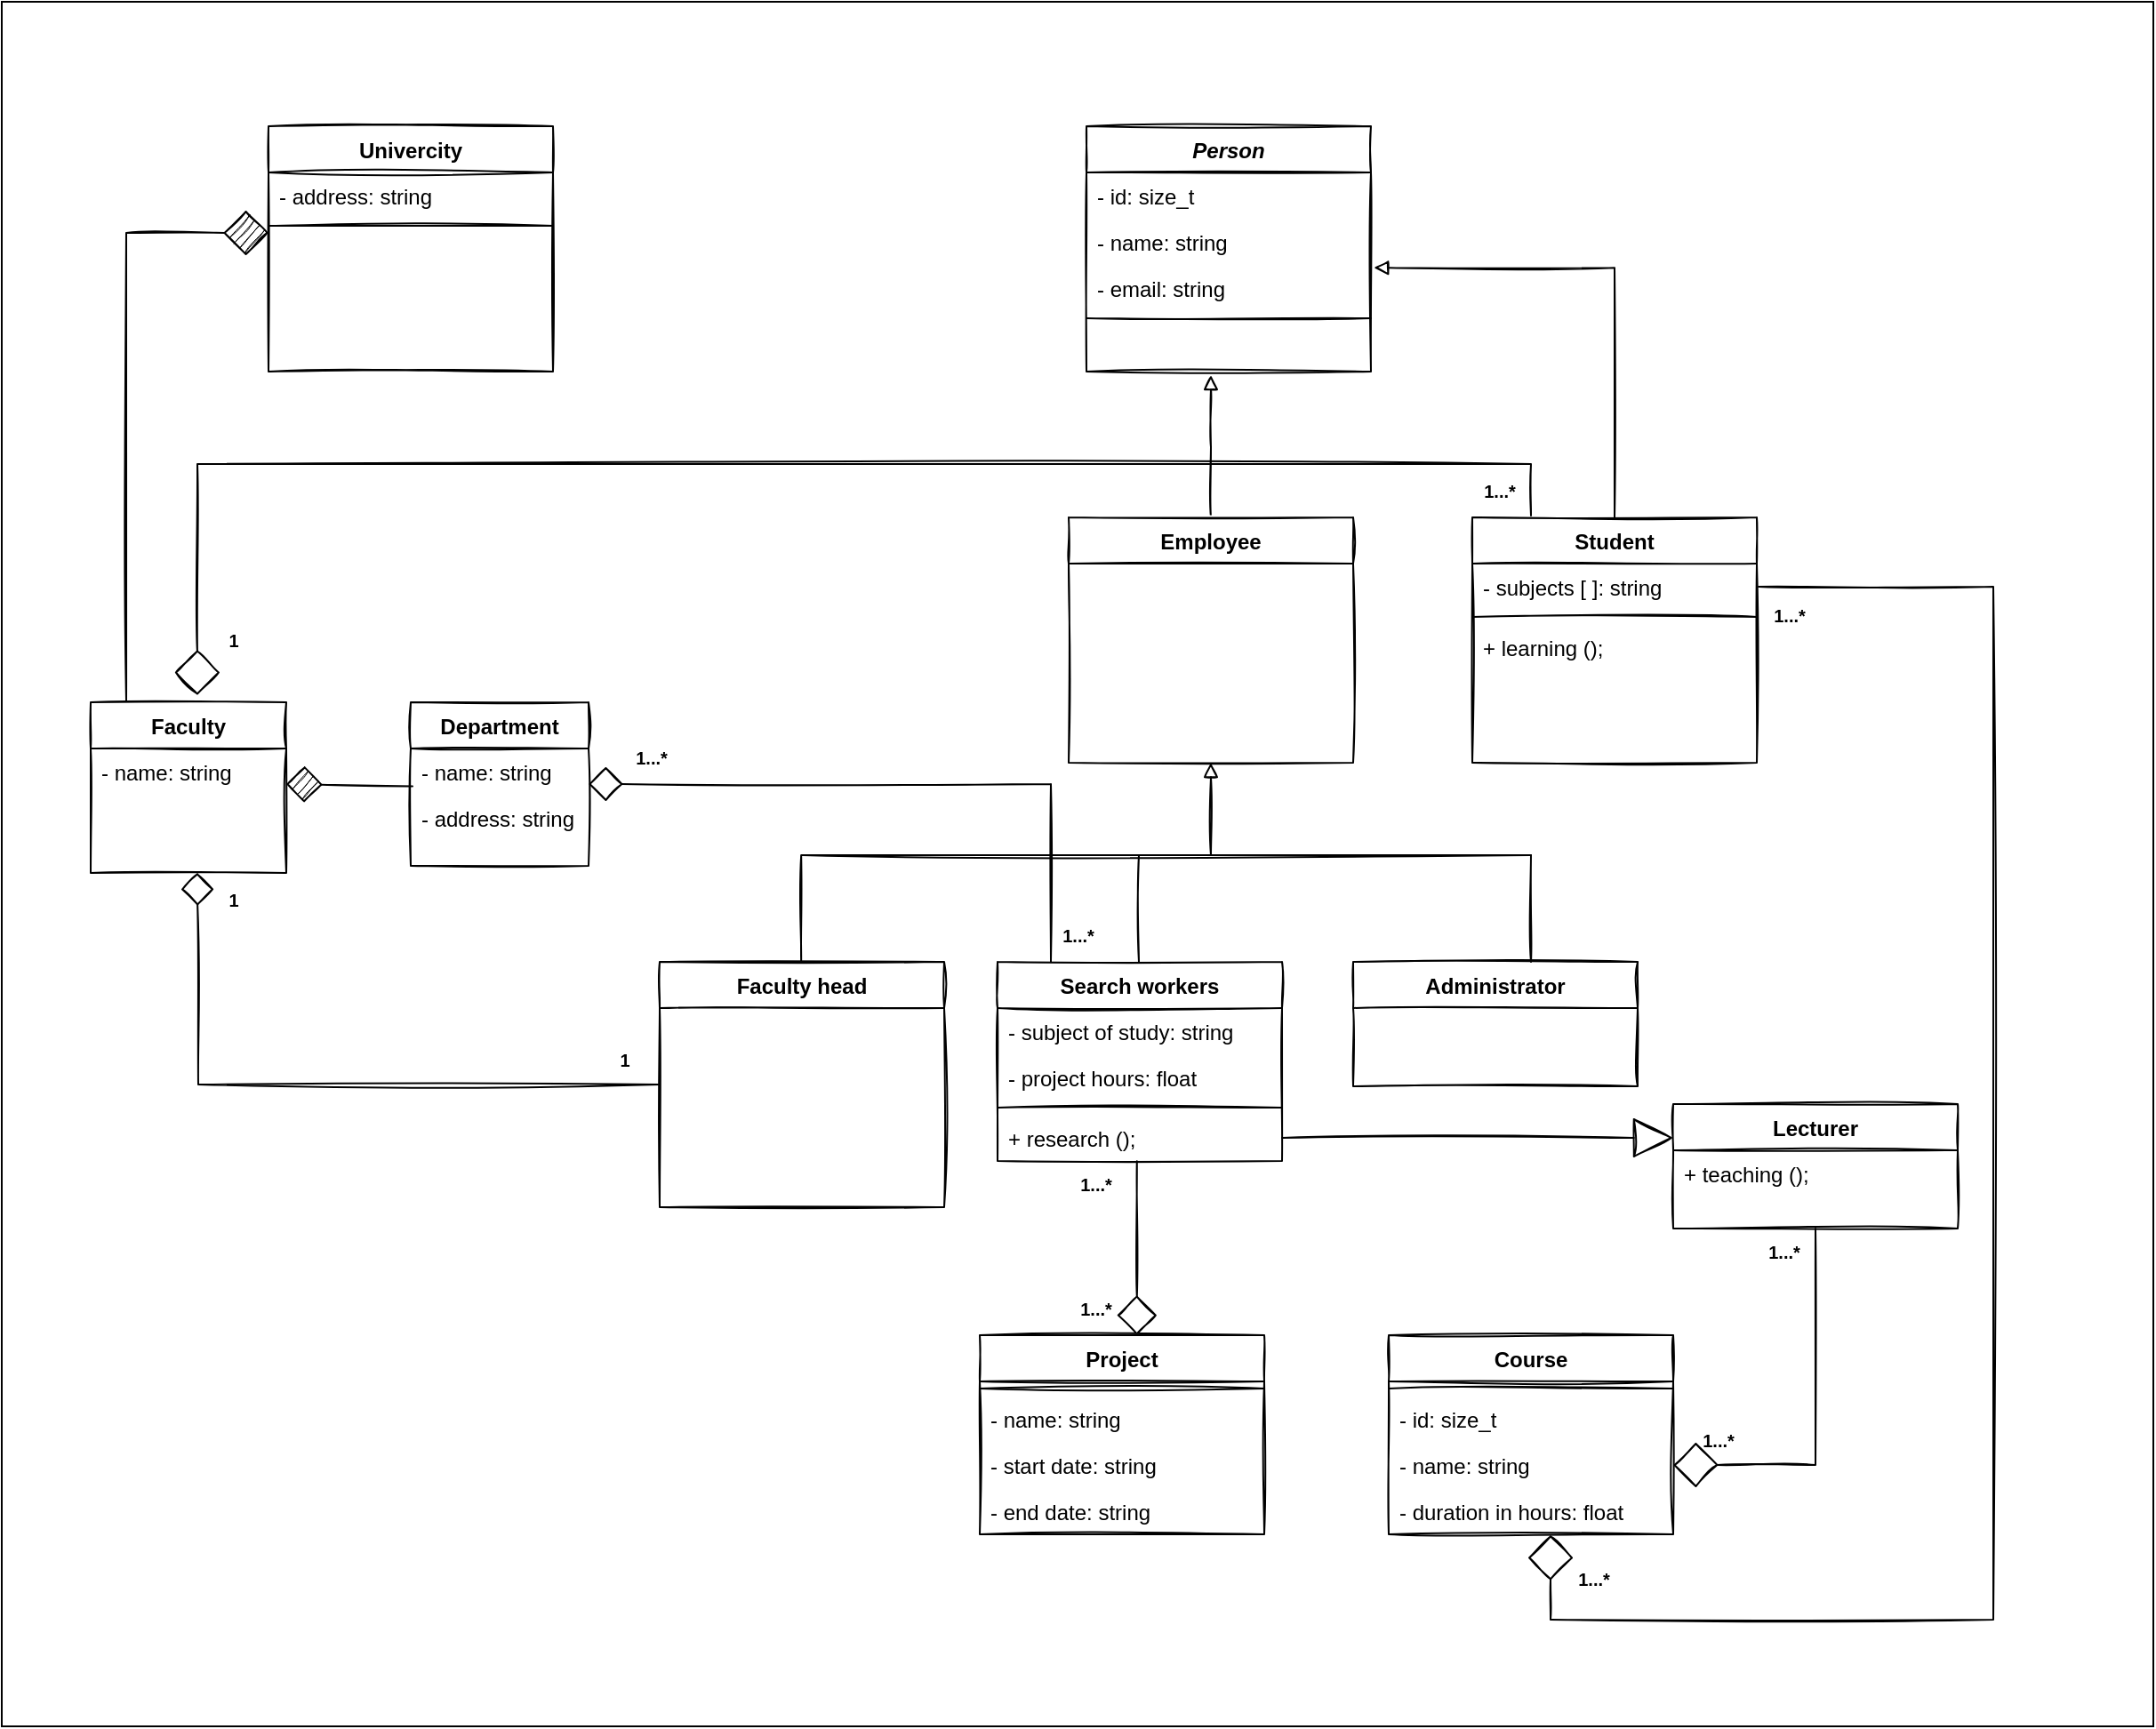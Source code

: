 <mxfile version="13.10.4" type="device"><diagram id="C5RBs43oDa-KdzZeNtuy" name="Page-1"><mxGraphModel dx="2076" dy="2265" grid="1" gridSize="10" guides="1" tooltips="1" connect="1" arrows="1" fold="1" page="1" pageScale="1" pageWidth="827" pageHeight="1169" math="0" shadow="0"><root><mxCell id="WIyWlLk6GJQsqaUBKTNV-0"/><mxCell id="WIyWlLk6GJQsqaUBKTNV-1" parent="WIyWlLk6GJQsqaUBKTNV-0"/><mxCell id="FxuWj9o45rZPPZ5HxgCf-127" value="" style="rounded=0;whiteSpace=wrap;html=1;shadow=0;glass=0;sketch=0;strokeWidth=1;" vertex="1" parent="WIyWlLk6GJQsqaUBKTNV-1"><mxGeometry y="-530" width="1210" height="970" as="geometry"/></mxCell><mxCell id="FxuWj9o45rZPPZ5HxgCf-95" style="edgeStyle=orthogonalEdgeStyle;rounded=0;sketch=1;orthogonalLoop=1;jettySize=auto;html=1;endArrow=block;endFill=0;" edge="1" parent="WIyWlLk6GJQsqaUBKTNV-1" source="zkfFHV4jXpPFQw0GAbJ--0"><mxGeometry relative="1" as="geometry"><mxPoint x="680" y="-320" as="targetPoint"/></mxGeometry></mxCell><mxCell id="zkfFHV4jXpPFQw0GAbJ--0" value="Employee" style="swimlane;fontStyle=1;align=center;verticalAlign=top;childLayout=stackLayout;horizontal=1;startSize=26;horizontalStack=0;resizeParent=1;resizeLast=0;collapsible=1;marginBottom=0;rounded=0;shadow=0;strokeWidth=1;sketch=1;" parent="WIyWlLk6GJQsqaUBKTNV-1" vertex="1"><mxGeometry x="600" y="-240" width="160" height="138" as="geometry"><mxRectangle x="230" y="140" width="160" height="26" as="alternateBounds"/></mxGeometry></mxCell><mxCell id="zkfFHV4jXpPFQw0GAbJ--6" value="Faculty head" style="swimlane;fontStyle=1;align=center;verticalAlign=top;childLayout=stackLayout;horizontal=1;startSize=26;horizontalStack=0;resizeParent=1;resizeLast=0;collapsible=1;marginBottom=0;rounded=0;shadow=0;strokeWidth=1;sketch=1;" parent="WIyWlLk6GJQsqaUBKTNV-1" vertex="1"><mxGeometry x="370" y="10" width="160" height="138" as="geometry"><mxRectangle x="120" y="360" width="160" height="26" as="alternateBounds"/></mxGeometry></mxCell><mxCell id="zkfFHV4jXpPFQw0GAbJ--13" value="Administrator" style="swimlane;fontStyle=1;align=center;verticalAlign=top;childLayout=stackLayout;horizontal=1;startSize=26;horizontalStack=0;resizeParent=1;resizeLast=0;collapsible=1;marginBottom=0;rounded=0;shadow=0;strokeWidth=1;sketch=1;" parent="WIyWlLk6GJQsqaUBKTNV-1" vertex="1"><mxGeometry x="760" y="10" width="160" height="70" as="geometry"><mxRectangle x="340" y="380" width="170" height="26" as="alternateBounds"/></mxGeometry></mxCell><mxCell id="FxuWj9o45rZPPZ5HxgCf-96" style="edgeStyle=orthogonalEdgeStyle;rounded=0;sketch=1;orthogonalLoop=1;jettySize=auto;html=1;entryX=1.01;entryY=0.062;entryDx=0;entryDy=0;entryPerimeter=0;endArrow=block;endFill=0;" edge="1" parent="WIyWlLk6GJQsqaUBKTNV-1" source="FxuWj9o45rZPPZ5HxgCf-0" target="FxuWj9o45rZPPZ5HxgCf-93"><mxGeometry relative="1" as="geometry"/></mxCell><mxCell id="FxuWj9o45rZPPZ5HxgCf-113" style="edgeStyle=orthogonalEdgeStyle;rounded=0;sketch=1;jumpSize=10;orthogonalLoop=1;jettySize=auto;html=1;startArrow=none;startFill=0;startSize=20;sourcePerimeterSpacing=1;endArrow=diamond;endFill=0;endSize=23;targetPerimeterSpacing=0;strokeColor=#000000;strokeWidth=1;entryX=0.545;entryY=-0.042;entryDx=0;entryDy=0;entryPerimeter=0;" edge="1" parent="WIyWlLk6GJQsqaUBKTNV-1" source="FxuWj9o45rZPPZ5HxgCf-0" target="FxuWj9o45rZPPZ5HxgCf-106"><mxGeometry relative="1" as="geometry"><mxPoint x="110" y="-171" as="targetPoint"/><Array as="points"><mxPoint x="860" y="-270"/><mxPoint x="110" y="-270"/></Array></mxGeometry></mxCell><mxCell id="FxuWj9o45rZPPZ5HxgCf-0" value="Student" style="swimlane;fontStyle=1;align=center;verticalAlign=top;childLayout=stackLayout;horizontal=1;startSize=26;horizontalStack=0;resizeParent=1;resizeLast=0;collapsible=1;marginBottom=0;rounded=0;shadow=0;strokeWidth=1;sketch=1;" vertex="1" parent="WIyWlLk6GJQsqaUBKTNV-1"><mxGeometry x="827" y="-240" width="160" height="138" as="geometry"><mxRectangle x="120" y="360" width="160" height="26" as="alternateBounds"/></mxGeometry></mxCell><mxCell id="FxuWj9o45rZPPZ5HxgCf-111" value="- subjects [ ]: string" style="text;align=left;verticalAlign=top;spacingLeft=4;spacingRight=4;overflow=hidden;rotatable=0;points=[[0,0.5],[1,0.5]];portConstraint=eastwest;rounded=0;shadow=0;html=0;" vertex="1" parent="FxuWj9o45rZPPZ5HxgCf-0"><mxGeometry y="26" width="160" height="26" as="geometry"/></mxCell><mxCell id="FxuWj9o45rZPPZ5HxgCf-112" value="" style="line;html=1;strokeWidth=1;align=left;verticalAlign=middle;spacingTop=-1;spacingLeft=3;spacingRight=3;rotatable=0;labelPosition=right;points=[];portConstraint=eastwest;sketch=1;" vertex="1" parent="FxuWj9o45rZPPZ5HxgCf-0"><mxGeometry y="52" width="160" height="8" as="geometry"/></mxCell><mxCell id="FxuWj9o45rZPPZ5HxgCf-77" value="+ learning ();" style="text;align=left;verticalAlign=top;spacingLeft=4;spacingRight=4;overflow=hidden;rotatable=0;points=[[0,0.5],[1,0.5]];portConstraint=eastwest;rounded=0;shadow=0;html=0;" vertex="1" parent="FxuWj9o45rZPPZ5HxgCf-0"><mxGeometry y="60" width="160" height="26" as="geometry"/></mxCell><mxCell id="FxuWj9o45rZPPZ5HxgCf-45" style="edgeStyle=orthogonalEdgeStyle;rounded=0;sketch=1;orthogonalLoop=1;jettySize=auto;html=1;endArrow=diamond;endFill=0;entryX=1;entryY=0.5;entryDx=0;entryDy=0;startSize=12;endSize=17;" edge="1" parent="WIyWlLk6GJQsqaUBKTNV-1" source="FxuWj9o45rZPPZ5HxgCf-5"><mxGeometry relative="1" as="geometry"><mxPoint x="330" y="-90.0" as="targetPoint"/><Array as="points"><mxPoint x="590" y="-90"/></Array></mxGeometry></mxCell><mxCell id="FxuWj9o45rZPPZ5HxgCf-56" style="edgeStyle=orthogonalEdgeStyle;rounded=0;sketch=1;orthogonalLoop=1;jettySize=auto;html=1;endArrow=diamond;endFill=0;startArrow=none;startFill=0;sourcePerimeterSpacing=1;targetPerimeterSpacing=0;startSize=16;exitX=0.49;exitY=1.007;exitDx=0;exitDy=0;exitPerimeter=0;endSize=20;" edge="1" parent="WIyWlLk6GJQsqaUBKTNV-1" source="FxuWj9o45rZPPZ5HxgCf-40" target="FxuWj9o45rZPPZ5HxgCf-48"><mxGeometry relative="1" as="geometry"><mxPoint x="638" y="140" as="sourcePoint"/><mxPoint x="638" y="200" as="targetPoint"/><Array as="points"><mxPoint x="638" y="122"/><mxPoint x="638" y="122"/></Array></mxGeometry></mxCell><mxCell id="FxuWj9o45rZPPZ5HxgCf-5" value="Search workers" style="swimlane;fontStyle=1;align=center;verticalAlign=top;childLayout=stackLayout;horizontal=1;startSize=26;horizontalStack=0;resizeParent=1;resizeLast=0;collapsible=1;marginBottom=0;rounded=0;shadow=0;strokeWidth=1;sketch=1;" vertex="1" parent="WIyWlLk6GJQsqaUBKTNV-1"><mxGeometry x="560" y="10" width="160" height="112" as="geometry"><mxRectangle x="340" y="380" width="170" height="26" as="alternateBounds"/></mxGeometry></mxCell><mxCell id="FxuWj9o45rZPPZ5HxgCf-39" value="- subject of study: string" style="text;align=left;verticalAlign=top;spacingLeft=4;spacingRight=4;overflow=hidden;rotatable=0;points=[[0,0.5],[1,0.5]];portConstraint=eastwest;" vertex="1" parent="FxuWj9o45rZPPZ5HxgCf-5"><mxGeometry y="26" width="160" height="26" as="geometry"/></mxCell><mxCell id="FxuWj9o45rZPPZ5HxgCf-50" value="- project hours: float" style="text;align=left;verticalAlign=top;spacingLeft=4;spacingRight=4;overflow=hidden;rotatable=0;points=[[0,0.5],[1,0.5]];portConstraint=eastwest;" vertex="1" parent="FxuWj9o45rZPPZ5HxgCf-5"><mxGeometry y="52" width="160" height="26" as="geometry"/></mxCell><mxCell id="FxuWj9o45rZPPZ5HxgCf-7" value="" style="line;html=1;strokeWidth=1;align=left;verticalAlign=middle;spacingTop=-1;spacingLeft=3;spacingRight=3;rotatable=0;labelPosition=right;points=[];portConstraint=eastwest;sketch=1;" vertex="1" parent="FxuWj9o45rZPPZ5HxgCf-5"><mxGeometry y="78" width="160" height="8" as="geometry"/></mxCell><mxCell id="FxuWj9o45rZPPZ5HxgCf-40" value="+ research ();" style="text;align=left;verticalAlign=top;spacingLeft=4;spacingRight=4;overflow=hidden;rotatable=0;points=[[0,0.5],[1,0.5]];portConstraint=eastwest;" vertex="1" parent="FxuWj9o45rZPPZ5HxgCf-5"><mxGeometry y="86" width="160" height="26" as="geometry"/></mxCell><mxCell id="FxuWj9o45rZPPZ5HxgCf-12" value="" style="endArrow=diamond;html=1;sketch=1;endFill=1;strokeWidth=1;startArrow=none;startFill=0;endSize=18;startSize=14;targetPerimeterSpacing=7;sourcePerimeterSpacing=6;exitX=0.01;exitY=0.817;exitDx=0;exitDy=0;jumpSize=10;exitPerimeter=0;" edge="1" parent="WIyWlLk6GJQsqaUBKTNV-1" source="FxuWj9o45rZPPZ5HxgCf-104"><mxGeometry width="50" height="50" relative="1" as="geometry"><mxPoint x="225" y="-89" as="sourcePoint"/><mxPoint x="160" y="-90.0" as="targetPoint"/></mxGeometry></mxCell><mxCell id="FxuWj9o45rZPPZ5HxgCf-18" value="" style="endArrow=none;html=1;endFill=0;sketch=1;" edge="1" parent="WIyWlLk6GJQsqaUBKTNV-1"><mxGeometry width="50" height="50" relative="1" as="geometry"><mxPoint x="860" y="10" as="sourcePoint"/><mxPoint x="860" y="-50" as="targetPoint"/></mxGeometry></mxCell><mxCell id="FxuWj9o45rZPPZ5HxgCf-20" value="" style="endArrow=none;html=1;exitX=0.5;exitY=0;exitDx=0;exitDy=0;endFill=0;sketch=1;" edge="1" parent="WIyWlLk6GJQsqaUBKTNV-1"><mxGeometry width="50" height="50" relative="1" as="geometry"><mxPoint x="449.58" y="10" as="sourcePoint"/><mxPoint x="449.58" y="-50" as="targetPoint"/></mxGeometry></mxCell><mxCell id="FxuWj9o45rZPPZ5HxgCf-21" value="" style="endArrow=block;html=1;endFill=0;entryX=0.5;entryY=1;entryDx=0;entryDy=0;sketch=1;" edge="1" parent="WIyWlLk6GJQsqaUBKTNV-1" target="zkfFHV4jXpPFQw0GAbJ--0"><mxGeometry width="50" height="50" relative="1" as="geometry"><mxPoint x="680" y="-50" as="sourcePoint"/><mxPoint x="679.58" y="-50" as="targetPoint"/></mxGeometry></mxCell><mxCell id="FxuWj9o45rZPPZ5HxgCf-22" value="" style="endArrow=none;html=1;endFill=0;sketch=1;" edge="1" parent="WIyWlLk6GJQsqaUBKTNV-1"><mxGeometry width="50" height="50" relative="1" as="geometry"><mxPoint x="450" y="-50" as="sourcePoint"/><mxPoint x="860" y="-50" as="targetPoint"/></mxGeometry></mxCell><mxCell id="FxuWj9o45rZPPZ5HxgCf-35" style="edgeStyle=orthogonalEdgeStyle;rounded=0;sketch=1;orthogonalLoop=1;jettySize=auto;html=1;endArrow=diamond;endFill=0;endSize=16;startSize=9;exitX=0;exitY=0.5;exitDx=0;exitDy=0;" edge="1" parent="WIyWlLk6GJQsqaUBKTNV-1" source="zkfFHV4jXpPFQw0GAbJ--6"><mxGeometry relative="1" as="geometry"><mxPoint x="210" y="81.761" as="sourcePoint"/><mxPoint x="110" y="-40" as="targetPoint"/></mxGeometry></mxCell><mxCell id="FxuWj9o45rZPPZ5HxgCf-37" value="&lt;h5&gt;&lt;font style=&quot;font-size: 10px&quot;&gt;1&lt;/font&gt;&lt;/h5&gt;" style="text;html=1;align=center;verticalAlign=middle;resizable=0;points=[];autosize=1;strokeWidth=1;" vertex="1" parent="WIyWlLk6GJQsqaUBKTNV-1"><mxGeometry x="340" y="40" width="20" height="50" as="geometry"/></mxCell><mxCell id="FxuWj9o45rZPPZ5HxgCf-46" value="&lt;h5&gt;&lt;font style=&quot;font-size: 10px&quot;&gt;1...*&lt;/font&gt;&lt;/h5&gt;" style="text;html=1;align=center;verticalAlign=middle;resizable=0;points=[];autosize=1;" vertex="1" parent="WIyWlLk6GJQsqaUBKTNV-1"><mxGeometry x="590" y="-30" width="30" height="50" as="geometry"/></mxCell><mxCell id="FxuWj9o45rZPPZ5HxgCf-48" value="Project" style="swimlane;fontStyle=1;align=center;verticalAlign=top;childLayout=stackLayout;horizontal=1;startSize=26;horizontalStack=0;resizeParent=1;resizeLast=0;collapsible=1;marginBottom=0;rounded=0;shadow=0;strokeWidth=1;sketch=1;" vertex="1" parent="WIyWlLk6GJQsqaUBKTNV-1"><mxGeometry x="550" y="220" width="160" height="112" as="geometry"><mxRectangle x="340" y="380" width="170" height="26" as="alternateBounds"/></mxGeometry></mxCell><mxCell id="FxuWj9o45rZPPZ5HxgCf-49" value="" style="line;html=1;strokeWidth=1;align=left;verticalAlign=middle;spacingTop=-1;spacingLeft=3;spacingRight=3;rotatable=0;labelPosition=right;points=[];portConstraint=eastwest;sketch=1;" vertex="1" parent="FxuWj9o45rZPPZ5HxgCf-48"><mxGeometry y="26" width="160" height="8" as="geometry"/></mxCell><mxCell id="FxuWj9o45rZPPZ5HxgCf-51" value="- name: string" style="text;align=left;verticalAlign=top;spacingLeft=4;spacingRight=4;overflow=hidden;rotatable=0;points=[[0,0.5],[1,0.5]];portConstraint=eastwest;rounded=0;shadow=0;html=0;" vertex="1" parent="FxuWj9o45rZPPZ5HxgCf-48"><mxGeometry y="34" width="160" height="26" as="geometry"/></mxCell><mxCell id="FxuWj9o45rZPPZ5HxgCf-52" value="- start date: string" style="text;align=left;verticalAlign=top;spacingLeft=4;spacingRight=4;overflow=hidden;rotatable=0;points=[[0,0.5],[1,0.5]];portConstraint=eastwest;rounded=0;shadow=0;html=0;" vertex="1" parent="FxuWj9o45rZPPZ5HxgCf-48"><mxGeometry y="60" width="160" height="26" as="geometry"/></mxCell><mxCell id="FxuWj9o45rZPPZ5HxgCf-53" value="- end date: string" style="text;align=left;verticalAlign=top;spacingLeft=4;spacingRight=4;overflow=hidden;rotatable=0;points=[[0,0.5],[1,0.5]];portConstraint=eastwest;rounded=0;shadow=0;html=0;" vertex="1" parent="FxuWj9o45rZPPZ5HxgCf-48"><mxGeometry y="86" width="160" height="26" as="geometry"/></mxCell><mxCell id="FxuWj9o45rZPPZ5HxgCf-57" value="&lt;h5&gt;&lt;font style=&quot;font-size: 10px&quot;&gt;1...*&lt;/font&gt;&lt;/h5&gt;" style="text;html=1;align=center;verticalAlign=middle;resizable=0;points=[];autosize=1;" vertex="1" parent="WIyWlLk6GJQsqaUBKTNV-1"><mxGeometry x="600" y="110" width="30" height="50" as="geometry"/></mxCell><mxCell id="FxuWj9o45rZPPZ5HxgCf-58" value="&lt;h5&gt;&lt;font style=&quot;font-size: 10px&quot;&gt;1...*&lt;/font&gt;&lt;/h5&gt;" style="text;html=1;align=center;verticalAlign=middle;resizable=0;points=[];autosize=1;" vertex="1" parent="WIyWlLk6GJQsqaUBKTNV-1"><mxGeometry x="600" y="180" width="30" height="50" as="geometry"/></mxCell><mxCell id="FxuWj9o45rZPPZ5HxgCf-73" style="edgeStyle=orthogonalEdgeStyle;rounded=0;sketch=1;orthogonalLoop=1;jettySize=auto;html=1;entryX=1;entryY=0.5;entryDx=0;entryDy=0;endArrow=diamond;endFill=0;startArrow=none;startFill=0;startSize=20;endSize=23;" edge="1" parent="WIyWlLk6GJQsqaUBKTNV-1" source="FxuWj9o45rZPPZ5HxgCf-59" target="FxuWj9o45rZPPZ5HxgCf-65"><mxGeometry relative="1" as="geometry"/></mxCell><mxCell id="FxuWj9o45rZPPZ5HxgCf-97" style="edgeStyle=orthogonalEdgeStyle;rounded=0;sketch=1;orthogonalLoop=1;jettySize=auto;html=1;endArrow=none;endFill=0;startSize=20;endSize=22;startArrow=block;startFill=0;" edge="1" parent="WIyWlLk6GJQsqaUBKTNV-1" target="FxuWj9o45rZPPZ5HxgCf-40"><mxGeometry relative="1" as="geometry"><mxPoint x="690" y="125.0" as="targetPoint"/><mxPoint x="940" y="109" as="sourcePoint"/><Array as="points"><mxPoint x="720" y="109"/><mxPoint x="720" y="109"/></Array></mxGeometry></mxCell><mxCell id="FxuWj9o45rZPPZ5HxgCf-59" value="Lecturer" style="swimlane;fontStyle=1;align=center;verticalAlign=top;childLayout=stackLayout;horizontal=1;startSize=26;horizontalStack=0;resizeParent=1;resizeLast=0;collapsible=1;marginBottom=0;rounded=0;shadow=0;strokeWidth=1;sketch=1;" vertex="1" parent="WIyWlLk6GJQsqaUBKTNV-1"><mxGeometry x="940" y="90" width="160" height="70" as="geometry"><mxRectangle x="340" y="380" width="170" height="26" as="alternateBounds"/></mxGeometry></mxCell><mxCell id="FxuWj9o45rZPPZ5HxgCf-76" value="+ teaching ();" style="text;align=left;verticalAlign=top;spacingLeft=4;spacingRight=4;overflow=hidden;rotatable=0;points=[[0,0.5],[1,0.5]];portConstraint=eastwest;rounded=0;shadow=0;html=0;" vertex="1" parent="FxuWj9o45rZPPZ5HxgCf-59"><mxGeometry y="26" width="160" height="26" as="geometry"/></mxCell><mxCell id="FxuWj9o45rZPPZ5HxgCf-62" value="Course" style="swimlane;fontStyle=1;align=center;verticalAlign=top;childLayout=stackLayout;horizontal=1;startSize=26;horizontalStack=0;resizeParent=1;resizeLast=0;collapsible=1;marginBottom=0;rounded=0;shadow=0;strokeWidth=1;sketch=1;" vertex="1" parent="WIyWlLk6GJQsqaUBKTNV-1"><mxGeometry x="780" y="220" width="160" height="112" as="geometry"><mxRectangle x="340" y="380" width="170" height="26" as="alternateBounds"/></mxGeometry></mxCell><mxCell id="FxuWj9o45rZPPZ5HxgCf-63" value="" style="line;html=1;strokeWidth=1;align=left;verticalAlign=middle;spacingTop=-1;spacingLeft=3;spacingRight=3;rotatable=0;labelPosition=right;points=[];portConstraint=eastwest;sketch=1;" vertex="1" parent="FxuWj9o45rZPPZ5HxgCf-62"><mxGeometry y="26" width="160" height="8" as="geometry"/></mxCell><mxCell id="FxuWj9o45rZPPZ5HxgCf-64" value="- id: size_t" style="text;align=left;verticalAlign=top;spacingLeft=4;spacingRight=4;overflow=hidden;rotatable=0;points=[[0,0.5],[1,0.5]];portConstraint=eastwest;rounded=0;shadow=0;html=0;" vertex="1" parent="FxuWj9o45rZPPZ5HxgCf-62"><mxGeometry y="34" width="160" height="26" as="geometry"/></mxCell><mxCell id="FxuWj9o45rZPPZ5HxgCf-65" value="- name: string" style="text;align=left;verticalAlign=top;spacingLeft=4;spacingRight=4;overflow=hidden;rotatable=0;points=[[0,0.5],[1,0.5]];portConstraint=eastwest;rounded=0;shadow=0;html=0;" vertex="1" parent="FxuWj9o45rZPPZ5HxgCf-62"><mxGeometry y="60" width="160" height="26" as="geometry"/></mxCell><mxCell id="FxuWj9o45rZPPZ5HxgCf-66" value="- duration in hours: float" style="text;align=left;verticalAlign=top;spacingLeft=4;spacingRight=4;overflow=hidden;rotatable=0;points=[[0,0.5],[1,0.5]];portConstraint=eastwest;rounded=0;shadow=0;html=0;" vertex="1" parent="FxuWj9o45rZPPZ5HxgCf-62"><mxGeometry y="86" width="160" height="26" as="geometry"/></mxCell><mxCell id="FxuWj9o45rZPPZ5HxgCf-74" value="&lt;h5&gt;&lt;font style=&quot;font-size: 10px&quot;&gt;1...*&lt;/font&gt;&lt;/h5&gt;" style="text;html=1;align=center;verticalAlign=middle;resizable=0;points=[];autosize=1;" vertex="1" parent="WIyWlLk6GJQsqaUBKTNV-1"><mxGeometry x="950" y="254" width="30" height="50" as="geometry"/></mxCell><mxCell id="FxuWj9o45rZPPZ5HxgCf-75" value="&lt;h5&gt;&lt;font style=&quot;font-size: 10px&quot;&gt;1...*&lt;/font&gt;&lt;/h5&gt;" style="text;html=1;align=center;verticalAlign=middle;resizable=0;points=[];autosize=1;" vertex="1" parent="WIyWlLk6GJQsqaUBKTNV-1"><mxGeometry x="987" y="148" width="30" height="50" as="geometry"/></mxCell><mxCell id="FxuWj9o45rZPPZ5HxgCf-90" value="Person" style="swimlane;fontStyle=3;align=center;verticalAlign=top;childLayout=stackLayout;horizontal=1;startSize=26;horizontalStack=0;resizeParent=1;resizeLast=0;collapsible=1;marginBottom=0;rounded=0;shadow=0;strokeWidth=1;sketch=1;" vertex="1" parent="WIyWlLk6GJQsqaUBKTNV-1"><mxGeometry x="610" y="-460" width="160" height="138" as="geometry"><mxRectangle x="230" y="140" width="160" height="26" as="alternateBounds"/></mxGeometry></mxCell><mxCell id="FxuWj9o45rZPPZ5HxgCf-91" value="- id: size_t" style="text;align=left;verticalAlign=top;spacingLeft=4;spacingRight=4;overflow=hidden;rotatable=0;points=[[0,0.5],[1,0.5]];portConstraint=eastwest;" vertex="1" parent="FxuWj9o45rZPPZ5HxgCf-90"><mxGeometry y="26" width="160" height="26" as="geometry"/></mxCell><mxCell id="FxuWj9o45rZPPZ5HxgCf-92" value="- name: string" style="text;align=left;verticalAlign=top;spacingLeft=4;spacingRight=4;overflow=hidden;rotatable=0;points=[[0,0.5],[1,0.5]];portConstraint=eastwest;rounded=0;shadow=0;html=0;" vertex="1" parent="FxuWj9o45rZPPZ5HxgCf-90"><mxGeometry y="52" width="160" height="26" as="geometry"/></mxCell><mxCell id="FxuWj9o45rZPPZ5HxgCf-93" value="- email: string" style="text;align=left;verticalAlign=top;spacingLeft=4;spacingRight=4;overflow=hidden;rotatable=0;points=[[0,0.5],[1,0.5]];portConstraint=eastwest;rounded=0;shadow=0;html=0;" vertex="1" parent="FxuWj9o45rZPPZ5HxgCf-90"><mxGeometry y="78" width="160" height="26" as="geometry"/></mxCell><mxCell id="FxuWj9o45rZPPZ5HxgCf-94" value="" style="line;html=1;strokeWidth=1;align=left;verticalAlign=middle;spacingTop=-1;spacingLeft=3;spacingRight=3;rotatable=0;labelPosition=right;points=[];portConstraint=eastwest;sketch=1;" vertex="1" parent="FxuWj9o45rZPPZ5HxgCf-90"><mxGeometry y="104" width="160" height="8" as="geometry"/></mxCell><mxCell id="FxuWj9o45rZPPZ5HxgCf-99" value="" style="endArrow=none;html=1;endFill=0;sketch=1;" edge="1" parent="WIyWlLk6GJQsqaUBKTNV-1"><mxGeometry width="50" height="50" relative="1" as="geometry"><mxPoint x="639.5" y="10" as="sourcePoint"/><mxPoint x="639.5" y="-50" as="targetPoint"/></mxGeometry></mxCell><mxCell id="FxuWj9o45rZPPZ5HxgCf-102" value="&lt;h5&gt;&lt;font style=&quot;font-size: 10px&quot;&gt;1&lt;/font&gt;&lt;/h5&gt;" style="text;html=1;align=center;verticalAlign=middle;resizable=0;points=[];autosize=1;strokeWidth=1;" vertex="1" parent="WIyWlLk6GJQsqaUBKTNV-1"><mxGeometry x="120" y="-50" width="20" height="50" as="geometry"/></mxCell><mxCell id="FxuWj9o45rZPPZ5HxgCf-103" value="Department" style="swimlane;fontStyle=1;align=center;verticalAlign=top;childLayout=stackLayout;horizontal=1;startSize=26;horizontalStack=0;resizeParent=1;resizeLast=0;collapsible=1;marginBottom=0;rounded=0;shadow=0;strokeWidth=1;sketch=1;" vertex="1" parent="WIyWlLk6GJQsqaUBKTNV-1"><mxGeometry x="230" y="-136" width="100" height="92" as="geometry"><mxRectangle x="340" y="380" width="170" height="26" as="alternateBounds"/></mxGeometry></mxCell><mxCell id="FxuWj9o45rZPPZ5HxgCf-104" value="- name: string" style="text;align=left;verticalAlign=top;spacingLeft=4;spacingRight=4;overflow=hidden;rotatable=0;points=[[0,0.5],[1,0.5]];portConstraint=eastwest;rounded=0;shadow=0;html=0;" vertex="1" parent="FxuWj9o45rZPPZ5HxgCf-103"><mxGeometry y="26" width="100" height="26" as="geometry"/></mxCell><mxCell id="FxuWj9o45rZPPZ5HxgCf-105" value="- address: string" style="text;align=left;verticalAlign=top;spacingLeft=4;spacingRight=4;overflow=hidden;rotatable=0;points=[[0,0.5],[1,0.5]];portConstraint=eastwest;rounded=0;shadow=0;html=0;" vertex="1" parent="FxuWj9o45rZPPZ5HxgCf-103"><mxGeometry y="52" width="100" height="26" as="geometry"/></mxCell><mxCell id="FxuWj9o45rZPPZ5HxgCf-121" style="edgeStyle=orthogonalEdgeStyle;rounded=0;sketch=1;jumpSize=10;orthogonalLoop=1;jettySize=auto;html=1;startArrow=none;startFill=0;startSize=20;sourcePerimeterSpacing=1;endArrow=diamond;endFill=1;endSize=23;targetPerimeterSpacing=0;strokeColor=#000000;strokeWidth=1;" edge="1" parent="WIyWlLk6GJQsqaUBKTNV-1" source="FxuWj9o45rZPPZ5HxgCf-106"><mxGeometry relative="1" as="geometry"><mxPoint x="150" y="-400" as="targetPoint"/><Array as="points"><mxPoint x="70" y="-400"/></Array></mxGeometry></mxCell><mxCell id="FxuWj9o45rZPPZ5HxgCf-106" value="Faculty" style="swimlane;fontStyle=1;align=center;verticalAlign=top;childLayout=stackLayout;horizontal=1;startSize=26;horizontalStack=0;resizeParent=1;resizeLast=0;collapsible=1;marginBottom=0;rounded=0;shadow=0;strokeWidth=1;sketch=1;" vertex="1" parent="WIyWlLk6GJQsqaUBKTNV-1"><mxGeometry x="50" y="-136" width="110" height="96" as="geometry"><mxRectangle x="340" y="380" width="170" height="26" as="alternateBounds"/></mxGeometry></mxCell><mxCell id="FxuWj9o45rZPPZ5HxgCf-108" value="- name: string" style="text;align=left;verticalAlign=top;spacingLeft=4;spacingRight=4;overflow=hidden;rotatable=0;points=[[0,0.5],[1,0.5]];portConstraint=eastwest;rounded=0;shadow=0;html=0;" vertex="1" parent="FxuWj9o45rZPPZ5HxgCf-106"><mxGeometry y="26" width="110" height="26" as="geometry"/></mxCell><mxCell id="FxuWj9o45rZPPZ5HxgCf-109" value="&lt;h5&gt;&lt;font style=&quot;font-size: 10px&quot;&gt;1...*&lt;/font&gt;&lt;/h5&gt;" style="text;html=1;align=center;verticalAlign=middle;resizable=0;points=[];autosize=1;" vertex="1" parent="WIyWlLk6GJQsqaUBKTNV-1"><mxGeometry x="350" y="-130" width="30" height="50" as="geometry"/></mxCell><mxCell id="FxuWj9o45rZPPZ5HxgCf-114" value="&lt;h5&gt;&lt;font style=&quot;font-size: 10px&quot;&gt;1...*&lt;/font&gt;&lt;/h5&gt;" style="text;html=1;align=center;verticalAlign=middle;resizable=0;points=[];autosize=1;" vertex="1" parent="WIyWlLk6GJQsqaUBKTNV-1"><mxGeometry x="827" y="-280" width="30" height="50" as="geometry"/></mxCell><mxCell id="FxuWj9o45rZPPZ5HxgCf-115" value="&lt;h5&gt;&lt;font style=&quot;font-size: 10px&quot;&gt;1&lt;/font&gt;&lt;/h5&gt;" style="text;html=1;align=center;verticalAlign=middle;resizable=0;points=[];autosize=1;strokeWidth=1;" vertex="1" parent="WIyWlLk6GJQsqaUBKTNV-1"><mxGeometry x="120" y="-196" width="20" height="50" as="geometry"/></mxCell><mxCell id="FxuWj9o45rZPPZ5HxgCf-116" value="Univercity" style="swimlane;fontStyle=1;align=center;verticalAlign=top;childLayout=stackLayout;horizontal=1;startSize=26;horizontalStack=0;resizeParent=1;resizeLast=0;collapsible=1;marginBottom=0;rounded=0;shadow=0;strokeWidth=1;sketch=1;" vertex="1" parent="WIyWlLk6GJQsqaUBKTNV-1"><mxGeometry x="150" y="-460" width="160" height="138" as="geometry"><mxRectangle x="230" y="140" width="160" height="26" as="alternateBounds"/></mxGeometry></mxCell><mxCell id="FxuWj9o45rZPPZ5HxgCf-118" value="- address: string" style="text;align=left;verticalAlign=top;spacingLeft=4;spacingRight=4;overflow=hidden;rotatable=0;points=[[0,0.5],[1,0.5]];portConstraint=eastwest;rounded=0;shadow=0;html=0;" vertex="1" parent="FxuWj9o45rZPPZ5HxgCf-116"><mxGeometry y="26" width="160" height="26" as="geometry"/></mxCell><mxCell id="FxuWj9o45rZPPZ5HxgCf-120" value="" style="line;html=1;strokeWidth=1;align=left;verticalAlign=middle;spacingTop=-1;spacingLeft=3;spacingRight=3;rotatable=0;labelPosition=right;points=[];portConstraint=eastwest;sketch=1;" vertex="1" parent="FxuWj9o45rZPPZ5HxgCf-116"><mxGeometry y="52" width="160" height="8" as="geometry"/></mxCell><mxCell id="FxuWj9o45rZPPZ5HxgCf-122" style="edgeStyle=orthogonalEdgeStyle;rounded=0;sketch=1;jumpSize=10;orthogonalLoop=1;jettySize=auto;html=1;startArrow=none;startFill=0;startSize=20;sourcePerimeterSpacing=1;endArrow=diamond;endFill=0;endSize=23;targetPerimeterSpacing=0;strokeColor=#000000;strokeWidth=1;entryX=0.569;entryY=1.019;entryDx=0;entryDy=0;entryPerimeter=0;" edge="1" parent="WIyWlLk6GJQsqaUBKTNV-1" source="FxuWj9o45rZPPZ5HxgCf-111" target="FxuWj9o45rZPPZ5HxgCf-66"><mxGeometry relative="1" as="geometry"><mxPoint x="870" y="432" as="targetPoint"/><Array as="points"><mxPoint x="1120" y="-201"/><mxPoint x="1120" y="380"/><mxPoint x="871" y="380"/></Array></mxGeometry></mxCell><mxCell id="FxuWj9o45rZPPZ5HxgCf-124" value="&lt;h5&gt;&lt;font style=&quot;font-size: 10px&quot;&gt;1...*&lt;/font&gt;&lt;/h5&gt;" style="text;html=1;align=center;verticalAlign=middle;resizable=0;points=[];autosize=1;" vertex="1" parent="WIyWlLk6GJQsqaUBKTNV-1"><mxGeometry x="880" y="332" width="30" height="50" as="geometry"/></mxCell><mxCell id="FxuWj9o45rZPPZ5HxgCf-125" value="&lt;h5&gt;&lt;font style=&quot;font-size: 10px&quot;&gt;1...*&lt;/font&gt;&lt;/h5&gt;" style="text;html=1;align=center;verticalAlign=middle;resizable=0;points=[];autosize=1;" vertex="1" parent="WIyWlLk6GJQsqaUBKTNV-1"><mxGeometry x="990" y="-210" width="30" height="50" as="geometry"/></mxCell></root></mxGraphModel></diagram></mxfile>